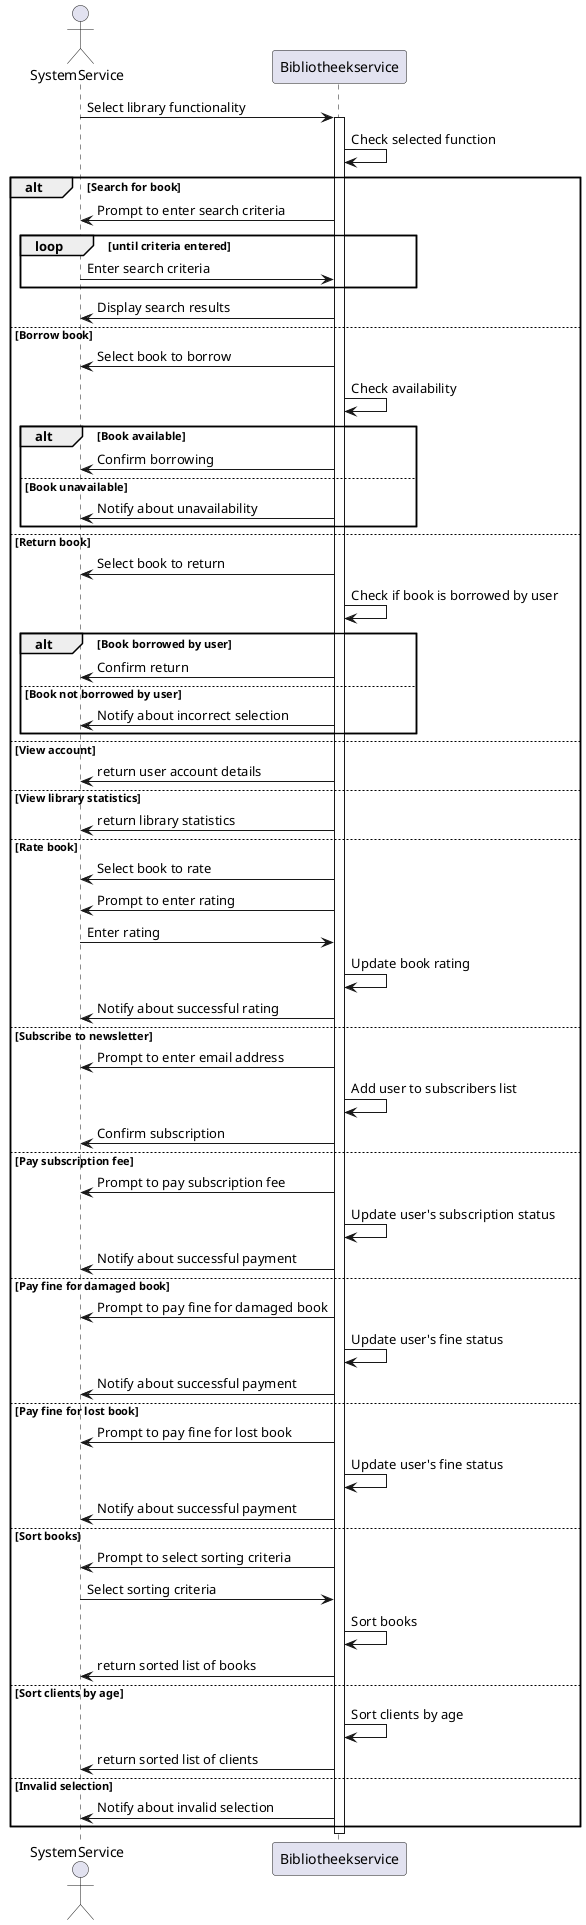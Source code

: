 @startuml
actor SystemService
participant "Bibliotheekservice" as BibService

SystemService -> BibService: Select library functionality
activate BibService
BibService -> BibService: Check selected function
alt Search for book
  BibService -> SystemService: Prompt to enter search criteria
  loop until criteria entered
    SystemService -> BibService: Enter search criteria
  end
  BibService -> SystemService: Display search results
else Borrow book
  BibService -> SystemService: Select book to borrow
  BibService -> BibService: Check availability
  alt Book available
    BibService -> SystemService: Confirm borrowing
  else Book unavailable
    BibService -> SystemService: Notify about unavailability
  end
else Return book
  BibService -> SystemService: Select book to return
  BibService -> BibService: Check if book is borrowed by user
  alt Book borrowed by user
    BibService -> SystemService: Confirm return
  else Book not borrowed by user
    BibService -> SystemService: Notify about incorrect selection
  end
else View account
  BibService -> SystemService: return user account details
else View library statistics
  BibService -> SystemService: return library statistics
else Rate book
  BibService -> SystemService: Select book to rate
  BibService -> SystemService: Prompt to enter rating
  SystemService -> BibService: Enter rating
  BibService -> BibService: Update book rating
  BibService -> SystemService: Notify about successful rating
else Subscribe to newsletter
  BibService -> SystemService: Prompt to enter email address
  BibService -> BibService: Add user to subscribers list
  BibService -> SystemService: Confirm subscription
else Pay subscription fee
  BibService -> SystemService: Prompt to pay subscription fee
  BibService -> BibService: Update user's subscription status
  BibService -> SystemService: Notify about successful payment
else Pay fine for damaged book
  BibService -> SystemService: Prompt to pay fine for damaged book
  BibService -> BibService: Update user's fine status
  BibService -> SystemService: Notify about successful payment
else Pay fine for lost book
  BibService -> SystemService: Prompt to pay fine for lost book
  BibService -> BibService: Update user's fine status
  BibService -> SystemService: Notify about successful payment
else Sort books
  BibService -> SystemService: Prompt to select sorting criteria
  SystemService -> BibService: Select sorting criteria
  BibService -> BibService: Sort books
  BibService -> SystemService: return sorted list of books
else Sort clients by age
  BibService -> BibService: Sort clients by age
  BibService -> SystemService: return sorted list of clients
else Invalid selection
  BibService -> SystemService: Notify about invalid selection
end
deactivate BibService
@enduml